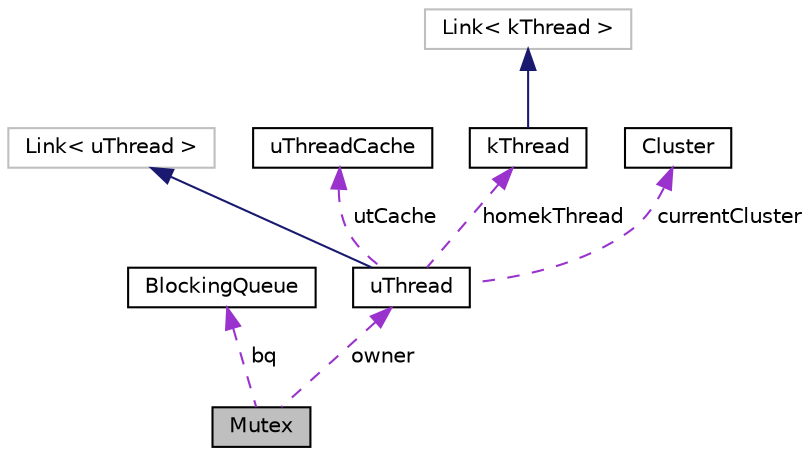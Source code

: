 digraph "Mutex"
{
  edge [fontname="Helvetica",fontsize="10",labelfontname="Helvetica",labelfontsize="10"];
  node [fontname="Helvetica",fontsize="10",shape=record];
  Node1 [label="Mutex",height=0.2,width=0.4,color="black", fillcolor="grey75", style="filled", fontcolor="black"];
  Node2 -> Node1 [dir="back",color="darkorchid3",fontsize="10",style="dashed",label=" bq" ,fontname="Helvetica"];
  Node2 [label="BlockingQueue",height=0.2,width=0.4,color="black", fillcolor="white", style="filled",URL="$classBlockingQueue.html",tooltip="A queue used to keep track of blocked uThreads. "];
  Node3 -> Node1 [dir="back",color="darkorchid3",fontsize="10",style="dashed",label=" owner" ,fontname="Helvetica"];
  Node3 [label="uThread",height=0.2,width=0.4,color="black", fillcolor="white", style="filled",URL="$classuThread.html",tooltip="user-level threads (fiber) "];
  Node4 -> Node3 [dir="back",color="midnightblue",fontsize="10",style="solid",fontname="Helvetica"];
  Node4 [label="Link\< uThread \>",height=0.2,width=0.4,color="grey75", fillcolor="white", style="filled"];
  Node5 -> Node3 [dir="back",color="darkorchid3",fontsize="10",style="dashed",label=" utCache" ,fontname="Helvetica"];
  Node5 [label="uThreadCache",height=0.2,width=0.4,color="black", fillcolor="white", style="filled",URL="$classuThreadCache.html",tooltip="Data structure to cache uThreads. "];
  Node6 -> Node3 [dir="back",color="darkorchid3",fontsize="10",style="dashed",label=" homekThread" ,fontname="Helvetica"];
  Node6 [label="kThread",height=0.2,width=0.4,color="black", fillcolor="white", style="filled",URL="$classkThread.html",tooltip="Object to represent kernel threads. "];
  Node7 -> Node6 [dir="back",color="midnightblue",fontsize="10",style="solid",fontname="Helvetica"];
  Node7 [label="Link\< kThread \>",height=0.2,width=0.4,color="grey75", fillcolor="white", style="filled"];
  Node8 -> Node3 [dir="back",color="darkorchid3",fontsize="10",style="dashed",label=" currentCluster" ,fontname="Helvetica"];
  Node8 [label="Cluster",height=0.2,width=0.4,color="black", fillcolor="white", style="filled",URL="$classCluster.html",tooltip="Scheduler and Cluster of kThreads. "];
}
